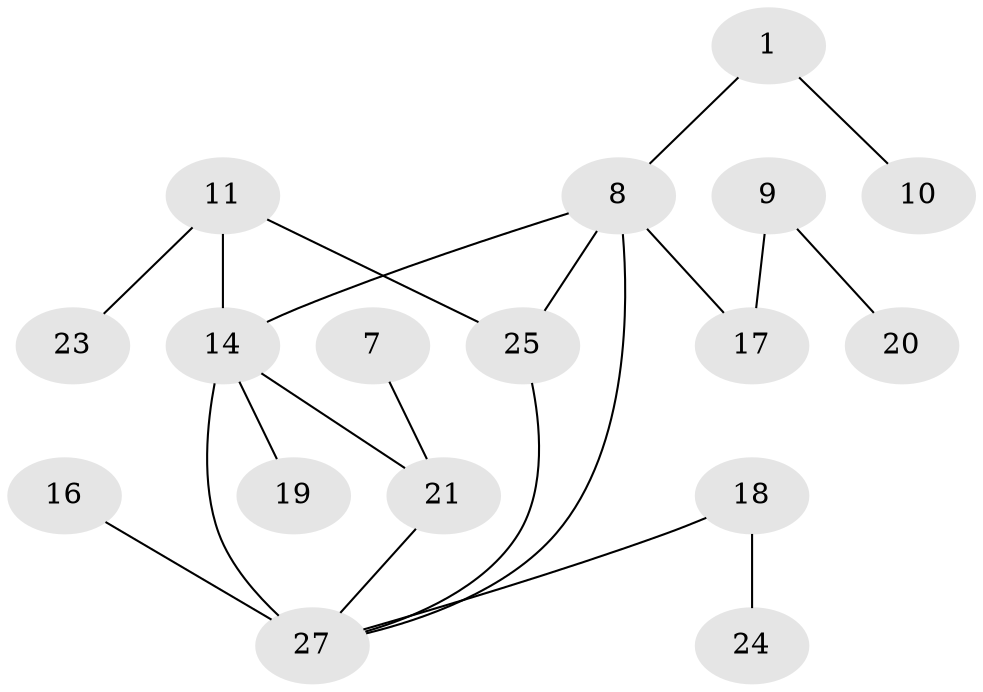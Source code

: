 // original degree distribution, {2: 0.18867924528301888, 1: 0.3018867924528302, 4: 0.07547169811320754, 0: 0.16981132075471697, 3: 0.20754716981132076, 6: 0.03773584905660377, 5: 0.018867924528301886}
// Generated by graph-tools (version 1.1) at 2025/00/03/09/25 03:00:50]
// undirected, 17 vertices, 20 edges
graph export_dot {
graph [start="1"]
  node [color=gray90,style=filled];
  1;
  7;
  8;
  9;
  10;
  11;
  14;
  16;
  17;
  18;
  19;
  20;
  21;
  23;
  24;
  25;
  27;
  1 -- 8 [weight=1.0];
  1 -- 10 [weight=1.0];
  7 -- 21 [weight=1.0];
  8 -- 14 [weight=1.0];
  8 -- 17 [weight=1.0];
  8 -- 25 [weight=1.0];
  8 -- 27 [weight=1.0];
  9 -- 17 [weight=1.0];
  9 -- 20 [weight=1.0];
  11 -- 14 [weight=3.0];
  11 -- 23 [weight=2.0];
  11 -- 25 [weight=1.0];
  14 -- 19 [weight=1.0];
  14 -- 21 [weight=1.0];
  14 -- 27 [weight=3.0];
  16 -- 27 [weight=1.0];
  18 -- 24 [weight=1.0];
  18 -- 27 [weight=1.0];
  21 -- 27 [weight=1.0];
  25 -- 27 [weight=1.0];
}
